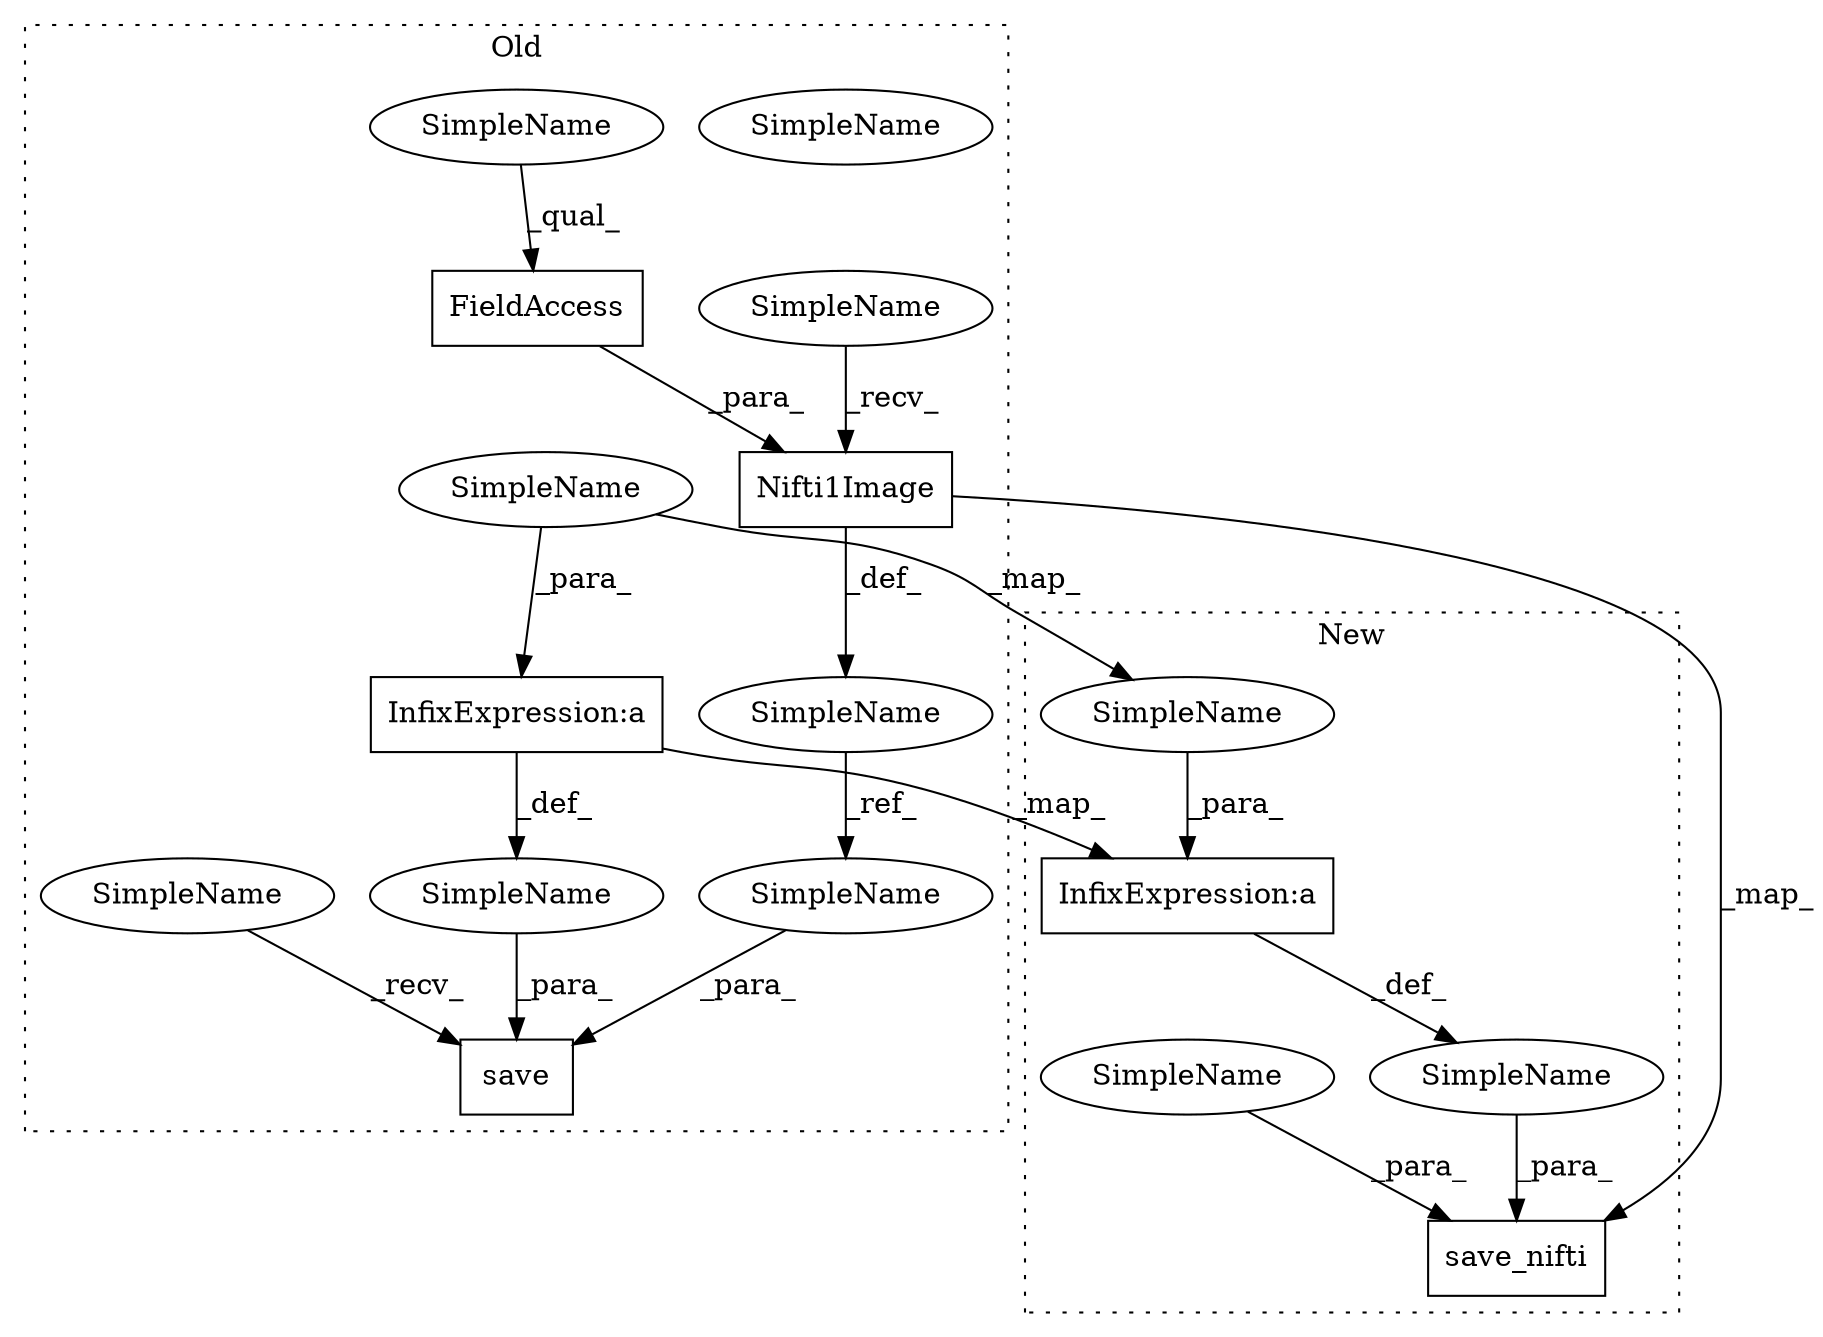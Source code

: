digraph G {
subgraph cluster0 {
1 [label="Nifti1Image" a="32" s="922,974" l="12,1" shape="box"];
3 [label="FieldAccess" a="22" s="964" l="10" shape="box"];
4 [label="SimpleName" a="42" s="964" l="3" shape="ellipse"];
6 [label="InfixExpression:a" a="27" s="1085" l="3" shape="box"];
8 [label="SimpleName" a="42" s="981" l="5" shape="ellipse"];
9 [label="save" a="32" s="1068,1102" l="5,1" shape="box"];
10 [label="SimpleName" a="42" s="" l="" shape="ellipse"];
11 [label="SimpleName" a="42" s="907" l="6" shape="ellipse"];
13 [label="SimpleName" a="42" s="1060" l="7" shape="ellipse"];
14 [label="SimpleName" a="42" s="914" l="7" shape="ellipse"];
15 [label="SimpleName" a="42" s="964" l="3" shape="ellipse"];
16 [label="SimpleName" a="42" s="1073" l="6" shape="ellipse"];
label = "Old";
style="dotted";
}
subgraph cluster1 {
2 [label="save_nifti" a="32" s="893,963" l="11,1" shape="box"];
5 [label="InfixExpression:a" a="27" s="909" l="3" shape="box"];
7 [label="SimpleName" a="42" s="791" l="5" shape="ellipse"];
12 [label="SimpleName" a="42" s="" l="" shape="ellipse"];
17 [label="SimpleName" a="42" s="957" l="6" shape="ellipse"];
label = "New";
style="dotted";
}
1 -> 11 [label="_def_"];
1 -> 2 [label="_map_"];
3 -> 1 [label="_para_"];
5 -> 12 [label="_def_"];
6 -> 5 [label="_map_"];
6 -> 10 [label="_def_"];
7 -> 5 [label="_para_"];
8 -> 6 [label="_para_"];
8 -> 7 [label="_map_"];
10 -> 9 [label="_para_"];
11 -> 16 [label="_ref_"];
12 -> 2 [label="_para_"];
13 -> 9 [label="_recv_"];
14 -> 1 [label="_recv_"];
15 -> 3 [label="_qual_"];
16 -> 9 [label="_para_"];
17 -> 2 [label="_para_"];
}
